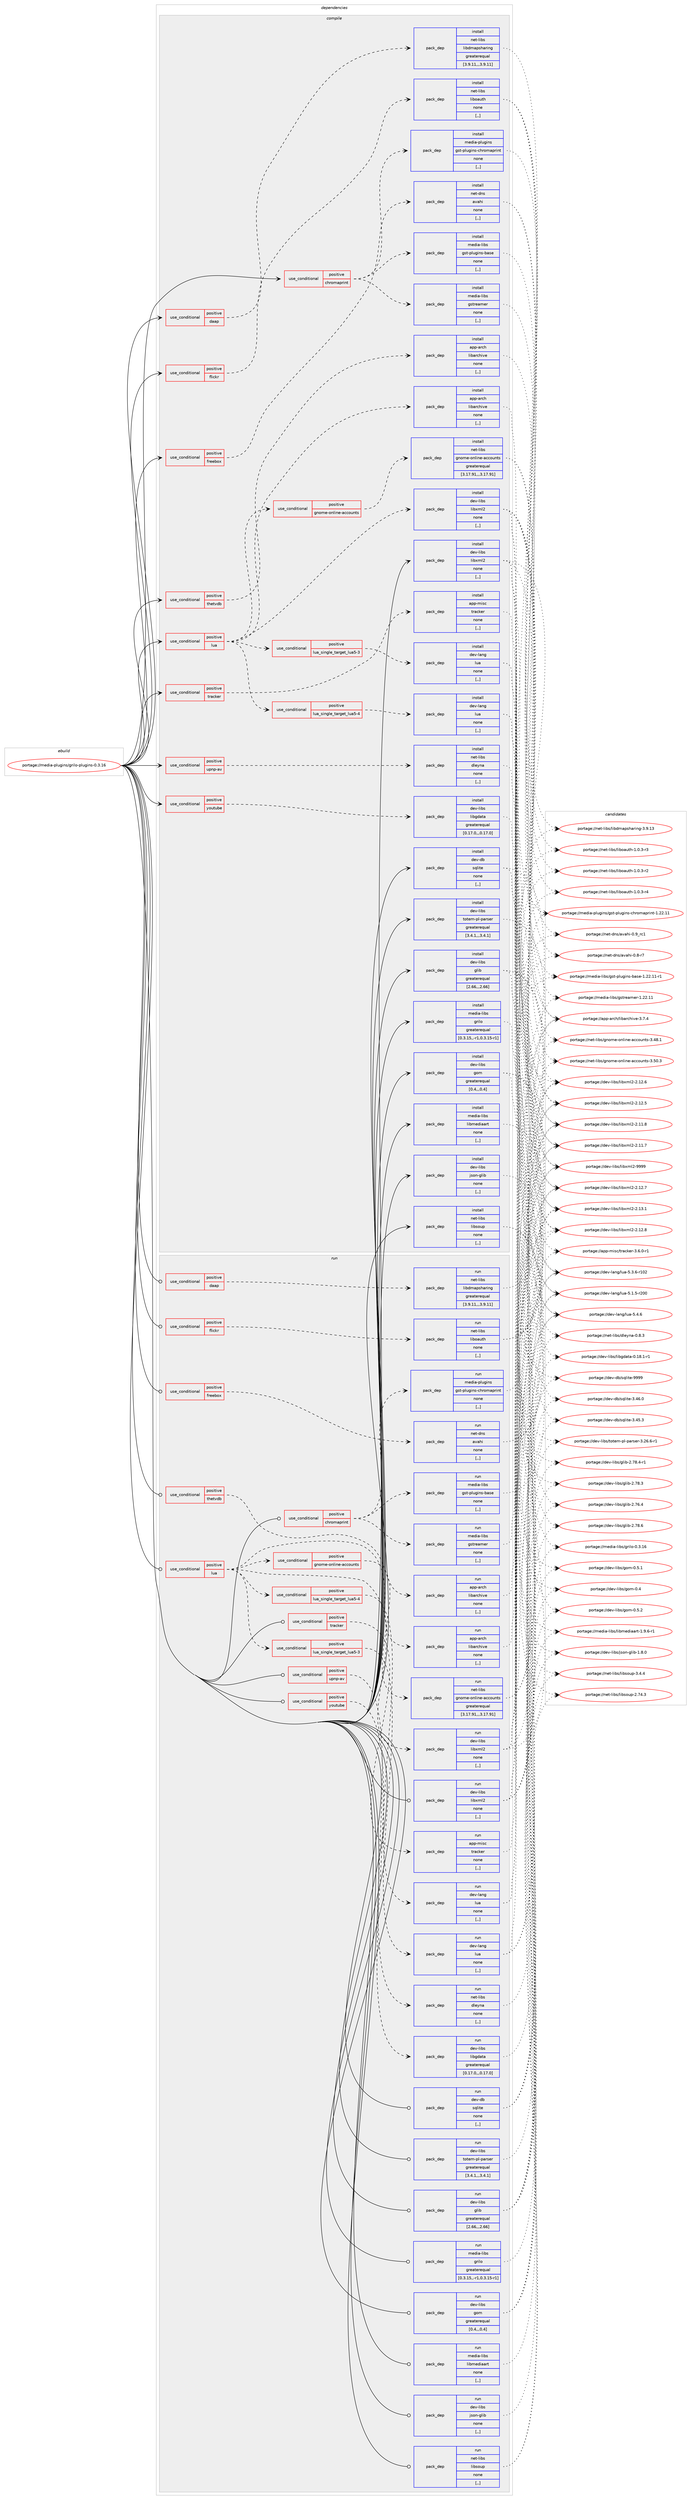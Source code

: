 digraph prolog {

# *************
# Graph options
# *************

newrank=true;
concentrate=true;
compound=true;
graph [rankdir=LR,fontname=Helvetica,fontsize=10,ranksep=1.5];#, ranksep=2.5, nodesep=0.2];
edge  [arrowhead=vee];
node  [fontname=Helvetica,fontsize=10];

# **********
# The ebuild
# **********

subgraph cluster_leftcol {
color=gray;
label=<<i>ebuild</i>>;
id [label="portage://media-plugins/grilo-plugins-0.3.16", color=red, width=4, href="../media-plugins/grilo-plugins-0.3.16.svg"];
}

# ****************
# The dependencies
# ****************

subgraph cluster_midcol {
color=gray;
label=<<i>dependencies</i>>;
subgraph cluster_compile {
fillcolor="#eeeeee";
style=filled;
label=<<i>compile</i>>;
subgraph cond78252 {
dependency307318 [label=<<TABLE BORDER="0" CELLBORDER="1" CELLSPACING="0" CELLPADDING="4"><TR><TD ROWSPAN="3" CELLPADDING="10">use_conditional</TD></TR><TR><TD>positive</TD></TR><TR><TD>chromaprint</TD></TR></TABLE>>, shape=none, color=red];
subgraph pack226683 {
dependency307319 [label=<<TABLE BORDER="0" CELLBORDER="1" CELLSPACING="0" CELLPADDING="4" WIDTH="220"><TR><TD ROWSPAN="6" CELLPADDING="30">pack_dep</TD></TR><TR><TD WIDTH="110">install</TD></TR><TR><TD>media-libs</TD></TR><TR><TD>gstreamer</TD></TR><TR><TD>none</TD></TR><TR><TD>[,,]</TD></TR></TABLE>>, shape=none, color=blue];
}
dependency307318:e -> dependency307319:w [weight=20,style="dashed",arrowhead="vee"];
subgraph pack226684 {
dependency307320 [label=<<TABLE BORDER="0" CELLBORDER="1" CELLSPACING="0" CELLPADDING="4" WIDTH="220"><TR><TD ROWSPAN="6" CELLPADDING="30">pack_dep</TD></TR><TR><TD WIDTH="110">install</TD></TR><TR><TD>media-libs</TD></TR><TR><TD>gst-plugins-base</TD></TR><TR><TD>none</TD></TR><TR><TD>[,,]</TD></TR></TABLE>>, shape=none, color=blue];
}
dependency307318:e -> dependency307320:w [weight=20,style="dashed",arrowhead="vee"];
subgraph pack226685 {
dependency307321 [label=<<TABLE BORDER="0" CELLBORDER="1" CELLSPACING="0" CELLPADDING="4" WIDTH="220"><TR><TD ROWSPAN="6" CELLPADDING="30">pack_dep</TD></TR><TR><TD WIDTH="110">install</TD></TR><TR><TD>media-plugins</TD></TR><TR><TD>gst-plugins-chromaprint</TD></TR><TR><TD>none</TD></TR><TR><TD>[,,]</TD></TR></TABLE>>, shape=none, color=blue];
}
dependency307318:e -> dependency307321:w [weight=20,style="dashed",arrowhead="vee"];
}
id:e -> dependency307318:w [weight=20,style="solid",arrowhead="vee"];
subgraph cond78253 {
dependency307322 [label=<<TABLE BORDER="0" CELLBORDER="1" CELLSPACING="0" CELLPADDING="4"><TR><TD ROWSPAN="3" CELLPADDING="10">use_conditional</TD></TR><TR><TD>positive</TD></TR><TR><TD>daap</TD></TR></TABLE>>, shape=none, color=red];
subgraph pack226686 {
dependency307323 [label=<<TABLE BORDER="0" CELLBORDER="1" CELLSPACING="0" CELLPADDING="4" WIDTH="220"><TR><TD ROWSPAN="6" CELLPADDING="30">pack_dep</TD></TR><TR><TD WIDTH="110">install</TD></TR><TR><TD>net-libs</TD></TR><TR><TD>libdmapsharing</TD></TR><TR><TD>greaterequal</TD></TR><TR><TD>[3.9.11,,,3.9.11]</TD></TR></TABLE>>, shape=none, color=blue];
}
dependency307322:e -> dependency307323:w [weight=20,style="dashed",arrowhead="vee"];
}
id:e -> dependency307322:w [weight=20,style="solid",arrowhead="vee"];
subgraph cond78254 {
dependency307324 [label=<<TABLE BORDER="0" CELLBORDER="1" CELLSPACING="0" CELLPADDING="4"><TR><TD ROWSPAN="3" CELLPADDING="10">use_conditional</TD></TR><TR><TD>positive</TD></TR><TR><TD>flickr</TD></TR></TABLE>>, shape=none, color=red];
subgraph pack226687 {
dependency307325 [label=<<TABLE BORDER="0" CELLBORDER="1" CELLSPACING="0" CELLPADDING="4" WIDTH="220"><TR><TD ROWSPAN="6" CELLPADDING="30">pack_dep</TD></TR><TR><TD WIDTH="110">install</TD></TR><TR><TD>net-libs</TD></TR><TR><TD>liboauth</TD></TR><TR><TD>none</TD></TR><TR><TD>[,,]</TD></TR></TABLE>>, shape=none, color=blue];
}
dependency307324:e -> dependency307325:w [weight=20,style="dashed",arrowhead="vee"];
}
id:e -> dependency307324:w [weight=20,style="solid",arrowhead="vee"];
subgraph cond78255 {
dependency307326 [label=<<TABLE BORDER="0" CELLBORDER="1" CELLSPACING="0" CELLPADDING="4"><TR><TD ROWSPAN="3" CELLPADDING="10">use_conditional</TD></TR><TR><TD>positive</TD></TR><TR><TD>freebox</TD></TR></TABLE>>, shape=none, color=red];
subgraph pack226688 {
dependency307327 [label=<<TABLE BORDER="0" CELLBORDER="1" CELLSPACING="0" CELLPADDING="4" WIDTH="220"><TR><TD ROWSPAN="6" CELLPADDING="30">pack_dep</TD></TR><TR><TD WIDTH="110">install</TD></TR><TR><TD>net-dns</TD></TR><TR><TD>avahi</TD></TR><TR><TD>none</TD></TR><TR><TD>[,,]</TD></TR></TABLE>>, shape=none, color=blue];
}
dependency307326:e -> dependency307327:w [weight=20,style="dashed",arrowhead="vee"];
}
id:e -> dependency307326:w [weight=20,style="solid",arrowhead="vee"];
subgraph cond78256 {
dependency307328 [label=<<TABLE BORDER="0" CELLBORDER="1" CELLSPACING="0" CELLPADDING="4"><TR><TD ROWSPAN="3" CELLPADDING="10">use_conditional</TD></TR><TR><TD>positive</TD></TR><TR><TD>lua</TD></TR></TABLE>>, shape=none, color=red];
subgraph cond78257 {
dependency307329 [label=<<TABLE BORDER="0" CELLBORDER="1" CELLSPACING="0" CELLPADDING="4"><TR><TD ROWSPAN="3" CELLPADDING="10">use_conditional</TD></TR><TR><TD>positive</TD></TR><TR><TD>lua_single_target_lua5-3</TD></TR></TABLE>>, shape=none, color=red];
subgraph pack226689 {
dependency307330 [label=<<TABLE BORDER="0" CELLBORDER="1" CELLSPACING="0" CELLPADDING="4" WIDTH="220"><TR><TD ROWSPAN="6" CELLPADDING="30">pack_dep</TD></TR><TR><TD WIDTH="110">install</TD></TR><TR><TD>dev-lang</TD></TR><TR><TD>lua</TD></TR><TR><TD>none</TD></TR><TR><TD>[,,]</TD></TR></TABLE>>, shape=none, color=blue];
}
dependency307329:e -> dependency307330:w [weight=20,style="dashed",arrowhead="vee"];
}
dependency307328:e -> dependency307329:w [weight=20,style="dashed",arrowhead="vee"];
subgraph cond78258 {
dependency307331 [label=<<TABLE BORDER="0" CELLBORDER="1" CELLSPACING="0" CELLPADDING="4"><TR><TD ROWSPAN="3" CELLPADDING="10">use_conditional</TD></TR><TR><TD>positive</TD></TR><TR><TD>lua_single_target_lua5-4</TD></TR></TABLE>>, shape=none, color=red];
subgraph pack226690 {
dependency307332 [label=<<TABLE BORDER="0" CELLBORDER="1" CELLSPACING="0" CELLPADDING="4" WIDTH="220"><TR><TD ROWSPAN="6" CELLPADDING="30">pack_dep</TD></TR><TR><TD WIDTH="110">install</TD></TR><TR><TD>dev-lang</TD></TR><TR><TD>lua</TD></TR><TR><TD>none</TD></TR><TR><TD>[,,]</TD></TR></TABLE>>, shape=none, color=blue];
}
dependency307331:e -> dependency307332:w [weight=20,style="dashed",arrowhead="vee"];
}
dependency307328:e -> dependency307331:w [weight=20,style="dashed",arrowhead="vee"];
subgraph pack226691 {
dependency307333 [label=<<TABLE BORDER="0" CELLBORDER="1" CELLSPACING="0" CELLPADDING="4" WIDTH="220"><TR><TD ROWSPAN="6" CELLPADDING="30">pack_dep</TD></TR><TR><TD WIDTH="110">install</TD></TR><TR><TD>app-arch</TD></TR><TR><TD>libarchive</TD></TR><TR><TD>none</TD></TR><TR><TD>[,,]</TD></TR></TABLE>>, shape=none, color=blue];
}
dependency307328:e -> dependency307333:w [weight=20,style="dashed",arrowhead="vee"];
subgraph pack226692 {
dependency307334 [label=<<TABLE BORDER="0" CELLBORDER="1" CELLSPACING="0" CELLPADDING="4" WIDTH="220"><TR><TD ROWSPAN="6" CELLPADDING="30">pack_dep</TD></TR><TR><TD WIDTH="110">install</TD></TR><TR><TD>dev-libs</TD></TR><TR><TD>libxml2</TD></TR><TR><TD>none</TD></TR><TR><TD>[,,]</TD></TR></TABLE>>, shape=none, color=blue];
}
dependency307328:e -> dependency307334:w [weight=20,style="dashed",arrowhead="vee"];
subgraph cond78259 {
dependency307335 [label=<<TABLE BORDER="0" CELLBORDER="1" CELLSPACING="0" CELLPADDING="4"><TR><TD ROWSPAN="3" CELLPADDING="10">use_conditional</TD></TR><TR><TD>positive</TD></TR><TR><TD>gnome-online-accounts</TD></TR></TABLE>>, shape=none, color=red];
subgraph pack226693 {
dependency307336 [label=<<TABLE BORDER="0" CELLBORDER="1" CELLSPACING="0" CELLPADDING="4" WIDTH="220"><TR><TD ROWSPAN="6" CELLPADDING="30">pack_dep</TD></TR><TR><TD WIDTH="110">install</TD></TR><TR><TD>net-libs</TD></TR><TR><TD>gnome-online-accounts</TD></TR><TR><TD>greaterequal</TD></TR><TR><TD>[3.17.91,,,3.17.91]</TD></TR></TABLE>>, shape=none, color=blue];
}
dependency307335:e -> dependency307336:w [weight=20,style="dashed",arrowhead="vee"];
}
dependency307328:e -> dependency307335:w [weight=20,style="dashed",arrowhead="vee"];
}
id:e -> dependency307328:w [weight=20,style="solid",arrowhead="vee"];
subgraph cond78260 {
dependency307337 [label=<<TABLE BORDER="0" CELLBORDER="1" CELLSPACING="0" CELLPADDING="4"><TR><TD ROWSPAN="3" CELLPADDING="10">use_conditional</TD></TR><TR><TD>positive</TD></TR><TR><TD>thetvdb</TD></TR></TABLE>>, shape=none, color=red];
subgraph pack226694 {
dependency307338 [label=<<TABLE BORDER="0" CELLBORDER="1" CELLSPACING="0" CELLPADDING="4" WIDTH="220"><TR><TD ROWSPAN="6" CELLPADDING="30">pack_dep</TD></TR><TR><TD WIDTH="110">install</TD></TR><TR><TD>app-arch</TD></TR><TR><TD>libarchive</TD></TR><TR><TD>none</TD></TR><TR><TD>[,,]</TD></TR></TABLE>>, shape=none, color=blue];
}
dependency307337:e -> dependency307338:w [weight=20,style="dashed",arrowhead="vee"];
}
id:e -> dependency307337:w [weight=20,style="solid",arrowhead="vee"];
subgraph cond78261 {
dependency307339 [label=<<TABLE BORDER="0" CELLBORDER="1" CELLSPACING="0" CELLPADDING="4"><TR><TD ROWSPAN="3" CELLPADDING="10">use_conditional</TD></TR><TR><TD>positive</TD></TR><TR><TD>tracker</TD></TR></TABLE>>, shape=none, color=red];
subgraph pack226695 {
dependency307340 [label=<<TABLE BORDER="0" CELLBORDER="1" CELLSPACING="0" CELLPADDING="4" WIDTH="220"><TR><TD ROWSPAN="6" CELLPADDING="30">pack_dep</TD></TR><TR><TD WIDTH="110">install</TD></TR><TR><TD>app-misc</TD></TR><TR><TD>tracker</TD></TR><TR><TD>none</TD></TR><TR><TD>[,,]</TD></TR></TABLE>>, shape=none, color=blue];
}
dependency307339:e -> dependency307340:w [weight=20,style="dashed",arrowhead="vee"];
}
id:e -> dependency307339:w [weight=20,style="solid",arrowhead="vee"];
subgraph cond78262 {
dependency307341 [label=<<TABLE BORDER="0" CELLBORDER="1" CELLSPACING="0" CELLPADDING="4"><TR><TD ROWSPAN="3" CELLPADDING="10">use_conditional</TD></TR><TR><TD>positive</TD></TR><TR><TD>upnp-av</TD></TR></TABLE>>, shape=none, color=red];
subgraph pack226696 {
dependency307342 [label=<<TABLE BORDER="0" CELLBORDER="1" CELLSPACING="0" CELLPADDING="4" WIDTH="220"><TR><TD ROWSPAN="6" CELLPADDING="30">pack_dep</TD></TR><TR><TD WIDTH="110">install</TD></TR><TR><TD>net-libs</TD></TR><TR><TD>dleyna</TD></TR><TR><TD>none</TD></TR><TR><TD>[,,]</TD></TR></TABLE>>, shape=none, color=blue];
}
dependency307341:e -> dependency307342:w [weight=20,style="dashed",arrowhead="vee"];
}
id:e -> dependency307341:w [weight=20,style="solid",arrowhead="vee"];
subgraph cond78263 {
dependency307343 [label=<<TABLE BORDER="0" CELLBORDER="1" CELLSPACING="0" CELLPADDING="4"><TR><TD ROWSPAN="3" CELLPADDING="10">use_conditional</TD></TR><TR><TD>positive</TD></TR><TR><TD>youtube</TD></TR></TABLE>>, shape=none, color=red];
subgraph pack226697 {
dependency307344 [label=<<TABLE BORDER="0" CELLBORDER="1" CELLSPACING="0" CELLPADDING="4" WIDTH="220"><TR><TD ROWSPAN="6" CELLPADDING="30">pack_dep</TD></TR><TR><TD WIDTH="110">install</TD></TR><TR><TD>dev-libs</TD></TR><TR><TD>libgdata</TD></TR><TR><TD>greaterequal</TD></TR><TR><TD>[0.17.0,,,0.17.0]</TD></TR></TABLE>>, shape=none, color=blue];
}
dependency307343:e -> dependency307344:w [weight=20,style="dashed",arrowhead="vee"];
}
id:e -> dependency307343:w [weight=20,style="solid",arrowhead="vee"];
subgraph pack226698 {
dependency307345 [label=<<TABLE BORDER="0" CELLBORDER="1" CELLSPACING="0" CELLPADDING="4" WIDTH="220"><TR><TD ROWSPAN="6" CELLPADDING="30">pack_dep</TD></TR><TR><TD WIDTH="110">install</TD></TR><TR><TD>dev-db</TD></TR><TR><TD>sqlite</TD></TR><TR><TD>none</TD></TR><TR><TD>[,,]</TD></TR></TABLE>>, shape=none, color=blue];
}
id:e -> dependency307345:w [weight=20,style="solid",arrowhead="vee"];
subgraph pack226699 {
dependency307346 [label=<<TABLE BORDER="0" CELLBORDER="1" CELLSPACING="0" CELLPADDING="4" WIDTH="220"><TR><TD ROWSPAN="6" CELLPADDING="30">pack_dep</TD></TR><TR><TD WIDTH="110">install</TD></TR><TR><TD>dev-libs</TD></TR><TR><TD>glib</TD></TR><TR><TD>greaterequal</TD></TR><TR><TD>[2.66,,,2.66]</TD></TR></TABLE>>, shape=none, color=blue];
}
id:e -> dependency307346:w [weight=20,style="solid",arrowhead="vee"];
subgraph pack226700 {
dependency307347 [label=<<TABLE BORDER="0" CELLBORDER="1" CELLSPACING="0" CELLPADDING="4" WIDTH="220"><TR><TD ROWSPAN="6" CELLPADDING="30">pack_dep</TD></TR><TR><TD WIDTH="110">install</TD></TR><TR><TD>dev-libs</TD></TR><TR><TD>gom</TD></TR><TR><TD>greaterequal</TD></TR><TR><TD>[0.4,,,0.4]</TD></TR></TABLE>>, shape=none, color=blue];
}
id:e -> dependency307347:w [weight=20,style="solid",arrowhead="vee"];
subgraph pack226701 {
dependency307348 [label=<<TABLE BORDER="0" CELLBORDER="1" CELLSPACING="0" CELLPADDING="4" WIDTH="220"><TR><TD ROWSPAN="6" CELLPADDING="30">pack_dep</TD></TR><TR><TD WIDTH="110">install</TD></TR><TR><TD>dev-libs</TD></TR><TR><TD>json-glib</TD></TR><TR><TD>none</TD></TR><TR><TD>[,,]</TD></TR></TABLE>>, shape=none, color=blue];
}
id:e -> dependency307348:w [weight=20,style="solid",arrowhead="vee"];
subgraph pack226702 {
dependency307349 [label=<<TABLE BORDER="0" CELLBORDER="1" CELLSPACING="0" CELLPADDING="4" WIDTH="220"><TR><TD ROWSPAN="6" CELLPADDING="30">pack_dep</TD></TR><TR><TD WIDTH="110">install</TD></TR><TR><TD>dev-libs</TD></TR><TR><TD>libxml2</TD></TR><TR><TD>none</TD></TR><TR><TD>[,,]</TD></TR></TABLE>>, shape=none, color=blue];
}
id:e -> dependency307349:w [weight=20,style="solid",arrowhead="vee"];
subgraph pack226703 {
dependency307350 [label=<<TABLE BORDER="0" CELLBORDER="1" CELLSPACING="0" CELLPADDING="4" WIDTH="220"><TR><TD ROWSPAN="6" CELLPADDING="30">pack_dep</TD></TR><TR><TD WIDTH="110">install</TD></TR><TR><TD>dev-libs</TD></TR><TR><TD>totem-pl-parser</TD></TR><TR><TD>greaterequal</TD></TR><TR><TD>[3.4.1,,,3.4.1]</TD></TR></TABLE>>, shape=none, color=blue];
}
id:e -> dependency307350:w [weight=20,style="solid",arrowhead="vee"];
subgraph pack226704 {
dependency307351 [label=<<TABLE BORDER="0" CELLBORDER="1" CELLSPACING="0" CELLPADDING="4" WIDTH="220"><TR><TD ROWSPAN="6" CELLPADDING="30">pack_dep</TD></TR><TR><TD WIDTH="110">install</TD></TR><TR><TD>media-libs</TD></TR><TR><TD>grilo</TD></TR><TR><TD>greaterequal</TD></TR><TR><TD>[0.3.15,,-r1,0.3.15-r1]</TD></TR></TABLE>>, shape=none, color=blue];
}
id:e -> dependency307351:w [weight=20,style="solid",arrowhead="vee"];
subgraph pack226705 {
dependency307352 [label=<<TABLE BORDER="0" CELLBORDER="1" CELLSPACING="0" CELLPADDING="4" WIDTH="220"><TR><TD ROWSPAN="6" CELLPADDING="30">pack_dep</TD></TR><TR><TD WIDTH="110">install</TD></TR><TR><TD>media-libs</TD></TR><TR><TD>libmediaart</TD></TR><TR><TD>none</TD></TR><TR><TD>[,,]</TD></TR></TABLE>>, shape=none, color=blue];
}
id:e -> dependency307352:w [weight=20,style="solid",arrowhead="vee"];
subgraph pack226706 {
dependency307353 [label=<<TABLE BORDER="0" CELLBORDER="1" CELLSPACING="0" CELLPADDING="4" WIDTH="220"><TR><TD ROWSPAN="6" CELLPADDING="30">pack_dep</TD></TR><TR><TD WIDTH="110">install</TD></TR><TR><TD>net-libs</TD></TR><TR><TD>libsoup</TD></TR><TR><TD>none</TD></TR><TR><TD>[,,]</TD></TR></TABLE>>, shape=none, color=blue];
}
id:e -> dependency307353:w [weight=20,style="solid",arrowhead="vee"];
}
subgraph cluster_compileandrun {
fillcolor="#eeeeee";
style=filled;
label=<<i>compile and run</i>>;
}
subgraph cluster_run {
fillcolor="#eeeeee";
style=filled;
label=<<i>run</i>>;
subgraph cond78264 {
dependency307354 [label=<<TABLE BORDER="0" CELLBORDER="1" CELLSPACING="0" CELLPADDING="4"><TR><TD ROWSPAN="3" CELLPADDING="10">use_conditional</TD></TR><TR><TD>positive</TD></TR><TR><TD>chromaprint</TD></TR></TABLE>>, shape=none, color=red];
subgraph pack226707 {
dependency307355 [label=<<TABLE BORDER="0" CELLBORDER="1" CELLSPACING="0" CELLPADDING="4" WIDTH="220"><TR><TD ROWSPAN="6" CELLPADDING="30">pack_dep</TD></TR><TR><TD WIDTH="110">run</TD></TR><TR><TD>media-libs</TD></TR><TR><TD>gstreamer</TD></TR><TR><TD>none</TD></TR><TR><TD>[,,]</TD></TR></TABLE>>, shape=none, color=blue];
}
dependency307354:e -> dependency307355:w [weight=20,style="dashed",arrowhead="vee"];
subgraph pack226708 {
dependency307356 [label=<<TABLE BORDER="0" CELLBORDER="1" CELLSPACING="0" CELLPADDING="4" WIDTH="220"><TR><TD ROWSPAN="6" CELLPADDING="30">pack_dep</TD></TR><TR><TD WIDTH="110">run</TD></TR><TR><TD>media-libs</TD></TR><TR><TD>gst-plugins-base</TD></TR><TR><TD>none</TD></TR><TR><TD>[,,]</TD></TR></TABLE>>, shape=none, color=blue];
}
dependency307354:e -> dependency307356:w [weight=20,style="dashed",arrowhead="vee"];
subgraph pack226709 {
dependency307357 [label=<<TABLE BORDER="0" CELLBORDER="1" CELLSPACING="0" CELLPADDING="4" WIDTH="220"><TR><TD ROWSPAN="6" CELLPADDING="30">pack_dep</TD></TR><TR><TD WIDTH="110">run</TD></TR><TR><TD>media-plugins</TD></TR><TR><TD>gst-plugins-chromaprint</TD></TR><TR><TD>none</TD></TR><TR><TD>[,,]</TD></TR></TABLE>>, shape=none, color=blue];
}
dependency307354:e -> dependency307357:w [weight=20,style="dashed",arrowhead="vee"];
}
id:e -> dependency307354:w [weight=20,style="solid",arrowhead="odot"];
subgraph cond78265 {
dependency307358 [label=<<TABLE BORDER="0" CELLBORDER="1" CELLSPACING="0" CELLPADDING="4"><TR><TD ROWSPAN="3" CELLPADDING="10">use_conditional</TD></TR><TR><TD>positive</TD></TR><TR><TD>daap</TD></TR></TABLE>>, shape=none, color=red];
subgraph pack226710 {
dependency307359 [label=<<TABLE BORDER="0" CELLBORDER="1" CELLSPACING="0" CELLPADDING="4" WIDTH="220"><TR><TD ROWSPAN="6" CELLPADDING="30">pack_dep</TD></TR><TR><TD WIDTH="110">run</TD></TR><TR><TD>net-libs</TD></TR><TR><TD>libdmapsharing</TD></TR><TR><TD>greaterequal</TD></TR><TR><TD>[3.9.11,,,3.9.11]</TD></TR></TABLE>>, shape=none, color=blue];
}
dependency307358:e -> dependency307359:w [weight=20,style="dashed",arrowhead="vee"];
}
id:e -> dependency307358:w [weight=20,style="solid",arrowhead="odot"];
subgraph cond78266 {
dependency307360 [label=<<TABLE BORDER="0" CELLBORDER="1" CELLSPACING="0" CELLPADDING="4"><TR><TD ROWSPAN="3" CELLPADDING="10">use_conditional</TD></TR><TR><TD>positive</TD></TR><TR><TD>flickr</TD></TR></TABLE>>, shape=none, color=red];
subgraph pack226711 {
dependency307361 [label=<<TABLE BORDER="0" CELLBORDER="1" CELLSPACING="0" CELLPADDING="4" WIDTH="220"><TR><TD ROWSPAN="6" CELLPADDING="30">pack_dep</TD></TR><TR><TD WIDTH="110">run</TD></TR><TR><TD>net-libs</TD></TR><TR><TD>liboauth</TD></TR><TR><TD>none</TD></TR><TR><TD>[,,]</TD></TR></TABLE>>, shape=none, color=blue];
}
dependency307360:e -> dependency307361:w [weight=20,style="dashed",arrowhead="vee"];
}
id:e -> dependency307360:w [weight=20,style="solid",arrowhead="odot"];
subgraph cond78267 {
dependency307362 [label=<<TABLE BORDER="0" CELLBORDER="1" CELLSPACING="0" CELLPADDING="4"><TR><TD ROWSPAN="3" CELLPADDING="10">use_conditional</TD></TR><TR><TD>positive</TD></TR><TR><TD>freebox</TD></TR></TABLE>>, shape=none, color=red];
subgraph pack226712 {
dependency307363 [label=<<TABLE BORDER="0" CELLBORDER="1" CELLSPACING="0" CELLPADDING="4" WIDTH="220"><TR><TD ROWSPAN="6" CELLPADDING="30">pack_dep</TD></TR><TR><TD WIDTH="110">run</TD></TR><TR><TD>net-dns</TD></TR><TR><TD>avahi</TD></TR><TR><TD>none</TD></TR><TR><TD>[,,]</TD></TR></TABLE>>, shape=none, color=blue];
}
dependency307362:e -> dependency307363:w [weight=20,style="dashed",arrowhead="vee"];
}
id:e -> dependency307362:w [weight=20,style="solid",arrowhead="odot"];
subgraph cond78268 {
dependency307364 [label=<<TABLE BORDER="0" CELLBORDER="1" CELLSPACING="0" CELLPADDING="4"><TR><TD ROWSPAN="3" CELLPADDING="10">use_conditional</TD></TR><TR><TD>positive</TD></TR><TR><TD>lua</TD></TR></TABLE>>, shape=none, color=red];
subgraph cond78269 {
dependency307365 [label=<<TABLE BORDER="0" CELLBORDER="1" CELLSPACING="0" CELLPADDING="4"><TR><TD ROWSPAN="3" CELLPADDING="10">use_conditional</TD></TR><TR><TD>positive</TD></TR><TR><TD>lua_single_target_lua5-3</TD></TR></TABLE>>, shape=none, color=red];
subgraph pack226713 {
dependency307366 [label=<<TABLE BORDER="0" CELLBORDER="1" CELLSPACING="0" CELLPADDING="4" WIDTH="220"><TR><TD ROWSPAN="6" CELLPADDING="30">pack_dep</TD></TR><TR><TD WIDTH="110">run</TD></TR><TR><TD>dev-lang</TD></TR><TR><TD>lua</TD></TR><TR><TD>none</TD></TR><TR><TD>[,,]</TD></TR></TABLE>>, shape=none, color=blue];
}
dependency307365:e -> dependency307366:w [weight=20,style="dashed",arrowhead="vee"];
}
dependency307364:e -> dependency307365:w [weight=20,style="dashed",arrowhead="vee"];
subgraph cond78270 {
dependency307367 [label=<<TABLE BORDER="0" CELLBORDER="1" CELLSPACING="0" CELLPADDING="4"><TR><TD ROWSPAN="3" CELLPADDING="10">use_conditional</TD></TR><TR><TD>positive</TD></TR><TR><TD>lua_single_target_lua5-4</TD></TR></TABLE>>, shape=none, color=red];
subgraph pack226714 {
dependency307368 [label=<<TABLE BORDER="0" CELLBORDER="1" CELLSPACING="0" CELLPADDING="4" WIDTH="220"><TR><TD ROWSPAN="6" CELLPADDING="30">pack_dep</TD></TR><TR><TD WIDTH="110">run</TD></TR><TR><TD>dev-lang</TD></TR><TR><TD>lua</TD></TR><TR><TD>none</TD></TR><TR><TD>[,,]</TD></TR></TABLE>>, shape=none, color=blue];
}
dependency307367:e -> dependency307368:w [weight=20,style="dashed",arrowhead="vee"];
}
dependency307364:e -> dependency307367:w [weight=20,style="dashed",arrowhead="vee"];
subgraph pack226715 {
dependency307369 [label=<<TABLE BORDER="0" CELLBORDER="1" CELLSPACING="0" CELLPADDING="4" WIDTH="220"><TR><TD ROWSPAN="6" CELLPADDING="30">pack_dep</TD></TR><TR><TD WIDTH="110">run</TD></TR><TR><TD>app-arch</TD></TR><TR><TD>libarchive</TD></TR><TR><TD>none</TD></TR><TR><TD>[,,]</TD></TR></TABLE>>, shape=none, color=blue];
}
dependency307364:e -> dependency307369:w [weight=20,style="dashed",arrowhead="vee"];
subgraph pack226716 {
dependency307370 [label=<<TABLE BORDER="0" CELLBORDER="1" CELLSPACING="0" CELLPADDING="4" WIDTH="220"><TR><TD ROWSPAN="6" CELLPADDING="30">pack_dep</TD></TR><TR><TD WIDTH="110">run</TD></TR><TR><TD>dev-libs</TD></TR><TR><TD>libxml2</TD></TR><TR><TD>none</TD></TR><TR><TD>[,,]</TD></TR></TABLE>>, shape=none, color=blue];
}
dependency307364:e -> dependency307370:w [weight=20,style="dashed",arrowhead="vee"];
subgraph cond78271 {
dependency307371 [label=<<TABLE BORDER="0" CELLBORDER="1" CELLSPACING="0" CELLPADDING="4"><TR><TD ROWSPAN="3" CELLPADDING="10">use_conditional</TD></TR><TR><TD>positive</TD></TR><TR><TD>gnome-online-accounts</TD></TR></TABLE>>, shape=none, color=red];
subgraph pack226717 {
dependency307372 [label=<<TABLE BORDER="0" CELLBORDER="1" CELLSPACING="0" CELLPADDING="4" WIDTH="220"><TR><TD ROWSPAN="6" CELLPADDING="30">pack_dep</TD></TR><TR><TD WIDTH="110">run</TD></TR><TR><TD>net-libs</TD></TR><TR><TD>gnome-online-accounts</TD></TR><TR><TD>greaterequal</TD></TR><TR><TD>[3.17.91,,,3.17.91]</TD></TR></TABLE>>, shape=none, color=blue];
}
dependency307371:e -> dependency307372:w [weight=20,style="dashed",arrowhead="vee"];
}
dependency307364:e -> dependency307371:w [weight=20,style="dashed",arrowhead="vee"];
}
id:e -> dependency307364:w [weight=20,style="solid",arrowhead="odot"];
subgraph cond78272 {
dependency307373 [label=<<TABLE BORDER="0" CELLBORDER="1" CELLSPACING="0" CELLPADDING="4"><TR><TD ROWSPAN="3" CELLPADDING="10">use_conditional</TD></TR><TR><TD>positive</TD></TR><TR><TD>thetvdb</TD></TR></TABLE>>, shape=none, color=red];
subgraph pack226718 {
dependency307374 [label=<<TABLE BORDER="0" CELLBORDER="1" CELLSPACING="0" CELLPADDING="4" WIDTH="220"><TR><TD ROWSPAN="6" CELLPADDING="30">pack_dep</TD></TR><TR><TD WIDTH="110">run</TD></TR><TR><TD>app-arch</TD></TR><TR><TD>libarchive</TD></TR><TR><TD>none</TD></TR><TR><TD>[,,]</TD></TR></TABLE>>, shape=none, color=blue];
}
dependency307373:e -> dependency307374:w [weight=20,style="dashed",arrowhead="vee"];
}
id:e -> dependency307373:w [weight=20,style="solid",arrowhead="odot"];
subgraph cond78273 {
dependency307375 [label=<<TABLE BORDER="0" CELLBORDER="1" CELLSPACING="0" CELLPADDING="4"><TR><TD ROWSPAN="3" CELLPADDING="10">use_conditional</TD></TR><TR><TD>positive</TD></TR><TR><TD>tracker</TD></TR></TABLE>>, shape=none, color=red];
subgraph pack226719 {
dependency307376 [label=<<TABLE BORDER="0" CELLBORDER="1" CELLSPACING="0" CELLPADDING="4" WIDTH="220"><TR><TD ROWSPAN="6" CELLPADDING="30">pack_dep</TD></TR><TR><TD WIDTH="110">run</TD></TR><TR><TD>app-misc</TD></TR><TR><TD>tracker</TD></TR><TR><TD>none</TD></TR><TR><TD>[,,]</TD></TR></TABLE>>, shape=none, color=blue];
}
dependency307375:e -> dependency307376:w [weight=20,style="dashed",arrowhead="vee"];
}
id:e -> dependency307375:w [weight=20,style="solid",arrowhead="odot"];
subgraph cond78274 {
dependency307377 [label=<<TABLE BORDER="0" CELLBORDER="1" CELLSPACING="0" CELLPADDING="4"><TR><TD ROWSPAN="3" CELLPADDING="10">use_conditional</TD></TR><TR><TD>positive</TD></TR><TR><TD>upnp-av</TD></TR></TABLE>>, shape=none, color=red];
subgraph pack226720 {
dependency307378 [label=<<TABLE BORDER="0" CELLBORDER="1" CELLSPACING="0" CELLPADDING="4" WIDTH="220"><TR><TD ROWSPAN="6" CELLPADDING="30">pack_dep</TD></TR><TR><TD WIDTH="110">run</TD></TR><TR><TD>net-libs</TD></TR><TR><TD>dleyna</TD></TR><TR><TD>none</TD></TR><TR><TD>[,,]</TD></TR></TABLE>>, shape=none, color=blue];
}
dependency307377:e -> dependency307378:w [weight=20,style="dashed",arrowhead="vee"];
}
id:e -> dependency307377:w [weight=20,style="solid",arrowhead="odot"];
subgraph cond78275 {
dependency307379 [label=<<TABLE BORDER="0" CELLBORDER="1" CELLSPACING="0" CELLPADDING="4"><TR><TD ROWSPAN="3" CELLPADDING="10">use_conditional</TD></TR><TR><TD>positive</TD></TR><TR><TD>youtube</TD></TR></TABLE>>, shape=none, color=red];
subgraph pack226721 {
dependency307380 [label=<<TABLE BORDER="0" CELLBORDER="1" CELLSPACING="0" CELLPADDING="4" WIDTH="220"><TR><TD ROWSPAN="6" CELLPADDING="30">pack_dep</TD></TR><TR><TD WIDTH="110">run</TD></TR><TR><TD>dev-libs</TD></TR><TR><TD>libgdata</TD></TR><TR><TD>greaterequal</TD></TR><TR><TD>[0.17.0,,,0.17.0]</TD></TR></TABLE>>, shape=none, color=blue];
}
dependency307379:e -> dependency307380:w [weight=20,style="dashed",arrowhead="vee"];
}
id:e -> dependency307379:w [weight=20,style="solid",arrowhead="odot"];
subgraph pack226722 {
dependency307381 [label=<<TABLE BORDER="0" CELLBORDER="1" CELLSPACING="0" CELLPADDING="4" WIDTH="220"><TR><TD ROWSPAN="6" CELLPADDING="30">pack_dep</TD></TR><TR><TD WIDTH="110">run</TD></TR><TR><TD>dev-db</TD></TR><TR><TD>sqlite</TD></TR><TR><TD>none</TD></TR><TR><TD>[,,]</TD></TR></TABLE>>, shape=none, color=blue];
}
id:e -> dependency307381:w [weight=20,style="solid",arrowhead="odot"];
subgraph pack226723 {
dependency307382 [label=<<TABLE BORDER="0" CELLBORDER="1" CELLSPACING="0" CELLPADDING="4" WIDTH="220"><TR><TD ROWSPAN="6" CELLPADDING="30">pack_dep</TD></TR><TR><TD WIDTH="110">run</TD></TR><TR><TD>dev-libs</TD></TR><TR><TD>glib</TD></TR><TR><TD>greaterequal</TD></TR><TR><TD>[2.66,,,2.66]</TD></TR></TABLE>>, shape=none, color=blue];
}
id:e -> dependency307382:w [weight=20,style="solid",arrowhead="odot"];
subgraph pack226724 {
dependency307383 [label=<<TABLE BORDER="0" CELLBORDER="1" CELLSPACING="0" CELLPADDING="4" WIDTH="220"><TR><TD ROWSPAN="6" CELLPADDING="30">pack_dep</TD></TR><TR><TD WIDTH="110">run</TD></TR><TR><TD>dev-libs</TD></TR><TR><TD>gom</TD></TR><TR><TD>greaterequal</TD></TR><TR><TD>[0.4,,,0.4]</TD></TR></TABLE>>, shape=none, color=blue];
}
id:e -> dependency307383:w [weight=20,style="solid",arrowhead="odot"];
subgraph pack226725 {
dependency307384 [label=<<TABLE BORDER="0" CELLBORDER="1" CELLSPACING="0" CELLPADDING="4" WIDTH="220"><TR><TD ROWSPAN="6" CELLPADDING="30">pack_dep</TD></TR><TR><TD WIDTH="110">run</TD></TR><TR><TD>dev-libs</TD></TR><TR><TD>json-glib</TD></TR><TR><TD>none</TD></TR><TR><TD>[,,]</TD></TR></TABLE>>, shape=none, color=blue];
}
id:e -> dependency307384:w [weight=20,style="solid",arrowhead="odot"];
subgraph pack226726 {
dependency307385 [label=<<TABLE BORDER="0" CELLBORDER="1" CELLSPACING="0" CELLPADDING="4" WIDTH="220"><TR><TD ROWSPAN="6" CELLPADDING="30">pack_dep</TD></TR><TR><TD WIDTH="110">run</TD></TR><TR><TD>dev-libs</TD></TR><TR><TD>libxml2</TD></TR><TR><TD>none</TD></TR><TR><TD>[,,]</TD></TR></TABLE>>, shape=none, color=blue];
}
id:e -> dependency307385:w [weight=20,style="solid",arrowhead="odot"];
subgraph pack226727 {
dependency307386 [label=<<TABLE BORDER="0" CELLBORDER="1" CELLSPACING="0" CELLPADDING="4" WIDTH="220"><TR><TD ROWSPAN="6" CELLPADDING="30">pack_dep</TD></TR><TR><TD WIDTH="110">run</TD></TR><TR><TD>dev-libs</TD></TR><TR><TD>totem-pl-parser</TD></TR><TR><TD>greaterequal</TD></TR><TR><TD>[3.4.1,,,3.4.1]</TD></TR></TABLE>>, shape=none, color=blue];
}
id:e -> dependency307386:w [weight=20,style="solid",arrowhead="odot"];
subgraph pack226728 {
dependency307387 [label=<<TABLE BORDER="0" CELLBORDER="1" CELLSPACING="0" CELLPADDING="4" WIDTH="220"><TR><TD ROWSPAN="6" CELLPADDING="30">pack_dep</TD></TR><TR><TD WIDTH="110">run</TD></TR><TR><TD>media-libs</TD></TR><TR><TD>grilo</TD></TR><TR><TD>greaterequal</TD></TR><TR><TD>[0.3.15,,-r1,0.3.15-r1]</TD></TR></TABLE>>, shape=none, color=blue];
}
id:e -> dependency307387:w [weight=20,style="solid",arrowhead="odot"];
subgraph pack226729 {
dependency307388 [label=<<TABLE BORDER="0" CELLBORDER="1" CELLSPACING="0" CELLPADDING="4" WIDTH="220"><TR><TD ROWSPAN="6" CELLPADDING="30">pack_dep</TD></TR><TR><TD WIDTH="110">run</TD></TR><TR><TD>media-libs</TD></TR><TR><TD>libmediaart</TD></TR><TR><TD>none</TD></TR><TR><TD>[,,]</TD></TR></TABLE>>, shape=none, color=blue];
}
id:e -> dependency307388:w [weight=20,style="solid",arrowhead="odot"];
subgraph pack226730 {
dependency307389 [label=<<TABLE BORDER="0" CELLBORDER="1" CELLSPACING="0" CELLPADDING="4" WIDTH="220"><TR><TD ROWSPAN="6" CELLPADDING="30">pack_dep</TD></TR><TR><TD WIDTH="110">run</TD></TR><TR><TD>net-libs</TD></TR><TR><TD>libsoup</TD></TR><TR><TD>none</TD></TR><TR><TD>[,,]</TD></TR></TABLE>>, shape=none, color=blue];
}
id:e -> dependency307389:w [weight=20,style="solid",arrowhead="odot"];
}
}

# **************
# The candidates
# **************

subgraph cluster_choices {
rank=same;
color=gray;
label=<<i>candidates</i>>;

subgraph choice226683 {
color=black;
nodesep=1;
choice10910110010597451081059811547103115116114101971091011144549465050464949 [label="portage://media-libs/gstreamer-1.22.11", color=red, width=4,href="../media-libs/gstreamer-1.22.11.svg"];
dependency307319:e -> choice10910110010597451081059811547103115116114101971091011144549465050464949:w [style=dotted,weight="100"];
}
subgraph choice226684 {
color=black;
nodesep=1;
choice109101100105974510810598115471031151164511210811710310511011545989711510145494650504649494511449 [label="portage://media-libs/gst-plugins-base-1.22.11-r1", color=red, width=4,href="../media-libs/gst-plugins-base-1.22.11-r1.svg"];
dependency307320:e -> choice109101100105974510810598115471031151164511210811710310511011545989711510145494650504649494511449:w [style=dotted,weight="100"];
}
subgraph choice226685 {
color=black;
nodesep=1;
choice109101100105974511210811710310511011547103115116451121081171031051101154599104114111109971121141051101164549465050464949 [label="portage://media-plugins/gst-plugins-chromaprint-1.22.11", color=red, width=4,href="../media-plugins/gst-plugins-chromaprint-1.22.11.svg"];
dependency307321:e -> choice109101100105974511210811710310511011547103115116451121081171031051101154599104114111109971121141051101164549465050464949:w [style=dotted,weight="100"];
}
subgraph choice226686 {
color=black;
nodesep=1;
choice11010111645108105981154710810598100109971121151049711410511010345514657464951 [label="portage://net-libs/libdmapsharing-3.9.13", color=red, width=4,href="../net-libs/libdmapsharing-3.9.13.svg"];
dependency307323:e -> choice11010111645108105981154710810598100109971121151049711410511010345514657464951:w [style=dotted,weight="100"];
}
subgraph choice226687 {
color=black;
nodesep=1;
choice11010111645108105981154710810598111971171161044549464846514511452 [label="portage://net-libs/liboauth-1.0.3-r4", color=red, width=4,href="../net-libs/liboauth-1.0.3-r4.svg"];
choice11010111645108105981154710810598111971171161044549464846514511451 [label="portage://net-libs/liboauth-1.0.3-r3", color=red, width=4,href="../net-libs/liboauth-1.0.3-r3.svg"];
choice11010111645108105981154710810598111971171161044549464846514511450 [label="portage://net-libs/liboauth-1.0.3-r2", color=red, width=4,href="../net-libs/liboauth-1.0.3-r2.svg"];
dependency307325:e -> choice11010111645108105981154710810598111971171161044549464846514511452:w [style=dotted,weight="100"];
dependency307325:e -> choice11010111645108105981154710810598111971171161044549464846514511451:w [style=dotted,weight="100"];
dependency307325:e -> choice11010111645108105981154710810598111971171161044549464846514511450:w [style=dotted,weight="100"];
}
subgraph choice226688 {
color=black;
nodesep=1;
choice1101011164510011011547971189710410545484657951149949 [label="portage://net-dns/avahi-0.9_rc1", color=red, width=4,href="../net-dns/avahi-0.9_rc1.svg"];
choice11010111645100110115479711897104105454846564511455 [label="portage://net-dns/avahi-0.8-r7", color=red, width=4,href="../net-dns/avahi-0.8-r7.svg"];
dependency307327:e -> choice1101011164510011011547971189710410545484657951149949:w [style=dotted,weight="100"];
dependency307327:e -> choice11010111645100110115479711897104105454846564511455:w [style=dotted,weight="100"];
}
subgraph choice226689 {
color=black;
nodesep=1;
choice10010111845108971101034710811797455346524654 [label="portage://dev-lang/lua-5.4.6", color=red, width=4,href="../dev-lang/lua-5.4.6.svg"];
choice1001011184510897110103471081179745534651465445114494850 [label="portage://dev-lang/lua-5.3.6-r102", color=red, width=4,href="../dev-lang/lua-5.3.6-r102.svg"];
choice1001011184510897110103471081179745534649465345114504848 [label="portage://dev-lang/lua-5.1.5-r200", color=red, width=4,href="../dev-lang/lua-5.1.5-r200.svg"];
dependency307330:e -> choice10010111845108971101034710811797455346524654:w [style=dotted,weight="100"];
dependency307330:e -> choice1001011184510897110103471081179745534651465445114494850:w [style=dotted,weight="100"];
dependency307330:e -> choice1001011184510897110103471081179745534649465345114504848:w [style=dotted,weight="100"];
}
subgraph choice226690 {
color=black;
nodesep=1;
choice10010111845108971101034710811797455346524654 [label="portage://dev-lang/lua-5.4.6", color=red, width=4,href="../dev-lang/lua-5.4.6.svg"];
choice1001011184510897110103471081179745534651465445114494850 [label="portage://dev-lang/lua-5.3.6-r102", color=red, width=4,href="../dev-lang/lua-5.3.6-r102.svg"];
choice1001011184510897110103471081179745534649465345114504848 [label="portage://dev-lang/lua-5.1.5-r200", color=red, width=4,href="../dev-lang/lua-5.1.5-r200.svg"];
dependency307332:e -> choice10010111845108971101034710811797455346524654:w [style=dotted,weight="100"];
dependency307332:e -> choice1001011184510897110103471081179745534651465445114494850:w [style=dotted,weight="100"];
dependency307332:e -> choice1001011184510897110103471081179745534649465345114504848:w [style=dotted,weight="100"];
}
subgraph choice226691 {
color=black;
nodesep=1;
choice9711211245971149910447108105989711499104105118101455146554652 [label="portage://app-arch/libarchive-3.7.4", color=red, width=4,href="../app-arch/libarchive-3.7.4.svg"];
dependency307333:e -> choice9711211245971149910447108105989711499104105118101455146554652:w [style=dotted,weight="100"];
}
subgraph choice226692 {
color=black;
nodesep=1;
choice10010111845108105981154710810598120109108504557575757 [label="portage://dev-libs/libxml2-9999", color=red, width=4,href="../dev-libs/libxml2-9999.svg"];
choice100101118451081059811547108105981201091085045504649514649 [label="portage://dev-libs/libxml2-2.13.1", color=red, width=4,href="../dev-libs/libxml2-2.13.1.svg"];
choice100101118451081059811547108105981201091085045504649504656 [label="portage://dev-libs/libxml2-2.12.8", color=red, width=4,href="../dev-libs/libxml2-2.12.8.svg"];
choice100101118451081059811547108105981201091085045504649504655 [label="portage://dev-libs/libxml2-2.12.7", color=red, width=4,href="../dev-libs/libxml2-2.12.7.svg"];
choice100101118451081059811547108105981201091085045504649504654 [label="portage://dev-libs/libxml2-2.12.6", color=red, width=4,href="../dev-libs/libxml2-2.12.6.svg"];
choice100101118451081059811547108105981201091085045504649504653 [label="portage://dev-libs/libxml2-2.12.5", color=red, width=4,href="../dev-libs/libxml2-2.12.5.svg"];
choice100101118451081059811547108105981201091085045504649494656 [label="portage://dev-libs/libxml2-2.11.8", color=red, width=4,href="../dev-libs/libxml2-2.11.8.svg"];
choice100101118451081059811547108105981201091085045504649494655 [label="portage://dev-libs/libxml2-2.11.7", color=red, width=4,href="../dev-libs/libxml2-2.11.7.svg"];
dependency307334:e -> choice10010111845108105981154710810598120109108504557575757:w [style=dotted,weight="100"];
dependency307334:e -> choice100101118451081059811547108105981201091085045504649514649:w [style=dotted,weight="100"];
dependency307334:e -> choice100101118451081059811547108105981201091085045504649504656:w [style=dotted,weight="100"];
dependency307334:e -> choice100101118451081059811547108105981201091085045504649504655:w [style=dotted,weight="100"];
dependency307334:e -> choice100101118451081059811547108105981201091085045504649504654:w [style=dotted,weight="100"];
dependency307334:e -> choice100101118451081059811547108105981201091085045504649504653:w [style=dotted,weight="100"];
dependency307334:e -> choice100101118451081059811547108105981201091085045504649494656:w [style=dotted,weight="100"];
dependency307334:e -> choice100101118451081059811547108105981201091085045504649494655:w [style=dotted,weight="100"];
}
subgraph choice226693 {
color=black;
nodesep=1;
choice110101116451081059811547103110111109101451111101081051101014597999911111711011611545514653484651 [label="portage://net-libs/gnome-online-accounts-3.50.3", color=red, width=4,href="../net-libs/gnome-online-accounts-3.50.3.svg"];
choice110101116451081059811547103110111109101451111101081051101014597999911111711011611545514652564649 [label="portage://net-libs/gnome-online-accounts-3.48.1", color=red, width=4,href="../net-libs/gnome-online-accounts-3.48.1.svg"];
dependency307336:e -> choice110101116451081059811547103110111109101451111101081051101014597999911111711011611545514653484651:w [style=dotted,weight="100"];
dependency307336:e -> choice110101116451081059811547103110111109101451111101081051101014597999911111711011611545514652564649:w [style=dotted,weight="100"];
}
subgraph choice226694 {
color=black;
nodesep=1;
choice9711211245971149910447108105989711499104105118101455146554652 [label="portage://app-arch/libarchive-3.7.4", color=red, width=4,href="../app-arch/libarchive-3.7.4.svg"];
dependency307338:e -> choice9711211245971149910447108105989711499104105118101455146554652:w [style=dotted,weight="100"];
}
subgraph choice226695 {
color=black;
nodesep=1;
choice9711211245109105115994711611497991071011144551465446484511449 [label="portage://app-misc/tracker-3.6.0-r1", color=red, width=4,href="../app-misc/tracker-3.6.0-r1.svg"];
dependency307340:e -> choice9711211245109105115994711611497991071011144551465446484511449:w [style=dotted,weight="100"];
}
subgraph choice226696 {
color=black;
nodesep=1;
choice11010111645108105981154710010810112111097454846564651 [label="portage://net-libs/dleyna-0.8.3", color=red, width=4,href="../net-libs/dleyna-0.8.3.svg"];
dependency307342:e -> choice11010111645108105981154710010810112111097454846564651:w [style=dotted,weight="100"];
}
subgraph choice226697 {
color=black;
nodesep=1;
choice100101118451081059811547108105981031009711697454846495646494511449 [label="portage://dev-libs/libgdata-0.18.1-r1", color=red, width=4,href="../dev-libs/libgdata-0.18.1-r1.svg"];
dependency307344:e -> choice100101118451081059811547108105981031009711697454846495646494511449:w [style=dotted,weight="100"];
}
subgraph choice226698 {
color=black;
nodesep=1;
choice1001011184510098471151131081051161014557575757 [label="portage://dev-db/sqlite-9999", color=red, width=4,href="../dev-db/sqlite-9999.svg"];
choice10010111845100984711511310810511610145514652544648 [label="portage://dev-db/sqlite-3.46.0", color=red, width=4,href="../dev-db/sqlite-3.46.0.svg"];
choice10010111845100984711511310810511610145514652534651 [label="portage://dev-db/sqlite-3.45.3", color=red, width=4,href="../dev-db/sqlite-3.45.3.svg"];
dependency307345:e -> choice1001011184510098471151131081051161014557575757:w [style=dotted,weight="100"];
dependency307345:e -> choice10010111845100984711511310810511610145514652544648:w [style=dotted,weight="100"];
dependency307345:e -> choice10010111845100984711511310810511610145514652534651:w [style=dotted,weight="100"];
}
subgraph choice226699 {
color=black;
nodesep=1;
choice1001011184510810598115471031081059845504655564654 [label="portage://dev-libs/glib-2.78.6", color=red, width=4,href="../dev-libs/glib-2.78.6.svg"];
choice10010111845108105981154710310810598455046555646524511449 [label="portage://dev-libs/glib-2.78.4-r1", color=red, width=4,href="../dev-libs/glib-2.78.4-r1.svg"];
choice1001011184510810598115471031081059845504655564651 [label="portage://dev-libs/glib-2.78.3", color=red, width=4,href="../dev-libs/glib-2.78.3.svg"];
choice1001011184510810598115471031081059845504655544652 [label="portage://dev-libs/glib-2.76.4", color=red, width=4,href="../dev-libs/glib-2.76.4.svg"];
dependency307346:e -> choice1001011184510810598115471031081059845504655564654:w [style=dotted,weight="100"];
dependency307346:e -> choice10010111845108105981154710310810598455046555646524511449:w [style=dotted,weight="100"];
dependency307346:e -> choice1001011184510810598115471031081059845504655564651:w [style=dotted,weight="100"];
dependency307346:e -> choice1001011184510810598115471031081059845504655544652:w [style=dotted,weight="100"];
}
subgraph choice226700 {
color=black;
nodesep=1;
choice100101118451081059811547103111109454846534650 [label="portage://dev-libs/gom-0.5.2", color=red, width=4,href="../dev-libs/gom-0.5.2.svg"];
choice100101118451081059811547103111109454846534649 [label="portage://dev-libs/gom-0.5.1", color=red, width=4,href="../dev-libs/gom-0.5.1.svg"];
choice10010111845108105981154710311110945484652 [label="portage://dev-libs/gom-0.4", color=red, width=4,href="../dev-libs/gom-0.4.svg"];
dependency307347:e -> choice100101118451081059811547103111109454846534650:w [style=dotted,weight="100"];
dependency307347:e -> choice100101118451081059811547103111109454846534649:w [style=dotted,weight="100"];
dependency307347:e -> choice10010111845108105981154710311110945484652:w [style=dotted,weight="100"];
}
subgraph choice226701 {
color=black;
nodesep=1;
choice1001011184510810598115471061151111104510310810598454946564648 [label="portage://dev-libs/json-glib-1.8.0", color=red, width=4,href="../dev-libs/json-glib-1.8.0.svg"];
dependency307348:e -> choice1001011184510810598115471061151111104510310810598454946564648:w [style=dotted,weight="100"];
}
subgraph choice226702 {
color=black;
nodesep=1;
choice10010111845108105981154710810598120109108504557575757 [label="portage://dev-libs/libxml2-9999", color=red, width=4,href="../dev-libs/libxml2-9999.svg"];
choice100101118451081059811547108105981201091085045504649514649 [label="portage://dev-libs/libxml2-2.13.1", color=red, width=4,href="../dev-libs/libxml2-2.13.1.svg"];
choice100101118451081059811547108105981201091085045504649504656 [label="portage://dev-libs/libxml2-2.12.8", color=red, width=4,href="../dev-libs/libxml2-2.12.8.svg"];
choice100101118451081059811547108105981201091085045504649504655 [label="portage://dev-libs/libxml2-2.12.7", color=red, width=4,href="../dev-libs/libxml2-2.12.7.svg"];
choice100101118451081059811547108105981201091085045504649504654 [label="portage://dev-libs/libxml2-2.12.6", color=red, width=4,href="../dev-libs/libxml2-2.12.6.svg"];
choice100101118451081059811547108105981201091085045504649504653 [label="portage://dev-libs/libxml2-2.12.5", color=red, width=4,href="../dev-libs/libxml2-2.12.5.svg"];
choice100101118451081059811547108105981201091085045504649494656 [label="portage://dev-libs/libxml2-2.11.8", color=red, width=4,href="../dev-libs/libxml2-2.11.8.svg"];
choice100101118451081059811547108105981201091085045504649494655 [label="portage://dev-libs/libxml2-2.11.7", color=red, width=4,href="../dev-libs/libxml2-2.11.7.svg"];
dependency307349:e -> choice10010111845108105981154710810598120109108504557575757:w [style=dotted,weight="100"];
dependency307349:e -> choice100101118451081059811547108105981201091085045504649514649:w [style=dotted,weight="100"];
dependency307349:e -> choice100101118451081059811547108105981201091085045504649504656:w [style=dotted,weight="100"];
dependency307349:e -> choice100101118451081059811547108105981201091085045504649504655:w [style=dotted,weight="100"];
dependency307349:e -> choice100101118451081059811547108105981201091085045504649504654:w [style=dotted,weight="100"];
dependency307349:e -> choice100101118451081059811547108105981201091085045504649504653:w [style=dotted,weight="100"];
dependency307349:e -> choice100101118451081059811547108105981201091085045504649494656:w [style=dotted,weight="100"];
dependency307349:e -> choice100101118451081059811547108105981201091085045504649494655:w [style=dotted,weight="100"];
}
subgraph choice226703 {
color=black;
nodesep=1;
choice100101118451081059811547116111116101109451121084511297114115101114455146505446544511449 [label="portage://dev-libs/totem-pl-parser-3.26.6-r1", color=red, width=4,href="../dev-libs/totem-pl-parser-3.26.6-r1.svg"];
dependency307350:e -> choice100101118451081059811547116111116101109451121084511297114115101114455146505446544511449:w [style=dotted,weight="100"];
}
subgraph choice226704 {
color=black;
nodesep=1;
choice1091011001059745108105981154710311410510811145484651464954 [label="portage://media-libs/grilo-0.3.16", color=red, width=4,href="../media-libs/grilo-0.3.16.svg"];
dependency307351:e -> choice1091011001059745108105981154710311410510811145484651464954:w [style=dotted,weight="100"];
}
subgraph choice226705 {
color=black;
nodesep=1;
choice109101100105974510810598115471081059810910110010597971141164549465746544511449 [label="portage://media-libs/libmediaart-1.9.6-r1", color=red, width=4,href="../media-libs/libmediaart-1.9.6-r1.svg"];
dependency307352:e -> choice109101100105974510810598115471081059810910110010597971141164549465746544511449:w [style=dotted,weight="100"];
}
subgraph choice226706 {
color=black;
nodesep=1;
choice11010111645108105981154710810598115111117112455146524652 [label="portage://net-libs/libsoup-3.4.4", color=red, width=4,href="../net-libs/libsoup-3.4.4.svg"];
choice1101011164510810598115471081059811511111711245504655524651 [label="portage://net-libs/libsoup-2.74.3", color=red, width=4,href="../net-libs/libsoup-2.74.3.svg"];
dependency307353:e -> choice11010111645108105981154710810598115111117112455146524652:w [style=dotted,weight="100"];
dependency307353:e -> choice1101011164510810598115471081059811511111711245504655524651:w [style=dotted,weight="100"];
}
subgraph choice226707 {
color=black;
nodesep=1;
choice10910110010597451081059811547103115116114101971091011144549465050464949 [label="portage://media-libs/gstreamer-1.22.11", color=red, width=4,href="../media-libs/gstreamer-1.22.11.svg"];
dependency307355:e -> choice10910110010597451081059811547103115116114101971091011144549465050464949:w [style=dotted,weight="100"];
}
subgraph choice226708 {
color=black;
nodesep=1;
choice109101100105974510810598115471031151164511210811710310511011545989711510145494650504649494511449 [label="portage://media-libs/gst-plugins-base-1.22.11-r1", color=red, width=4,href="../media-libs/gst-plugins-base-1.22.11-r1.svg"];
dependency307356:e -> choice109101100105974510810598115471031151164511210811710310511011545989711510145494650504649494511449:w [style=dotted,weight="100"];
}
subgraph choice226709 {
color=black;
nodesep=1;
choice109101100105974511210811710310511011547103115116451121081171031051101154599104114111109971121141051101164549465050464949 [label="portage://media-plugins/gst-plugins-chromaprint-1.22.11", color=red, width=4,href="../media-plugins/gst-plugins-chromaprint-1.22.11.svg"];
dependency307357:e -> choice109101100105974511210811710310511011547103115116451121081171031051101154599104114111109971121141051101164549465050464949:w [style=dotted,weight="100"];
}
subgraph choice226710 {
color=black;
nodesep=1;
choice11010111645108105981154710810598100109971121151049711410511010345514657464951 [label="portage://net-libs/libdmapsharing-3.9.13", color=red, width=4,href="../net-libs/libdmapsharing-3.9.13.svg"];
dependency307359:e -> choice11010111645108105981154710810598100109971121151049711410511010345514657464951:w [style=dotted,weight="100"];
}
subgraph choice226711 {
color=black;
nodesep=1;
choice11010111645108105981154710810598111971171161044549464846514511452 [label="portage://net-libs/liboauth-1.0.3-r4", color=red, width=4,href="../net-libs/liboauth-1.0.3-r4.svg"];
choice11010111645108105981154710810598111971171161044549464846514511451 [label="portage://net-libs/liboauth-1.0.3-r3", color=red, width=4,href="../net-libs/liboauth-1.0.3-r3.svg"];
choice11010111645108105981154710810598111971171161044549464846514511450 [label="portage://net-libs/liboauth-1.0.3-r2", color=red, width=4,href="../net-libs/liboauth-1.0.3-r2.svg"];
dependency307361:e -> choice11010111645108105981154710810598111971171161044549464846514511452:w [style=dotted,weight="100"];
dependency307361:e -> choice11010111645108105981154710810598111971171161044549464846514511451:w [style=dotted,weight="100"];
dependency307361:e -> choice11010111645108105981154710810598111971171161044549464846514511450:w [style=dotted,weight="100"];
}
subgraph choice226712 {
color=black;
nodesep=1;
choice1101011164510011011547971189710410545484657951149949 [label="portage://net-dns/avahi-0.9_rc1", color=red, width=4,href="../net-dns/avahi-0.9_rc1.svg"];
choice11010111645100110115479711897104105454846564511455 [label="portage://net-dns/avahi-0.8-r7", color=red, width=4,href="../net-dns/avahi-0.8-r7.svg"];
dependency307363:e -> choice1101011164510011011547971189710410545484657951149949:w [style=dotted,weight="100"];
dependency307363:e -> choice11010111645100110115479711897104105454846564511455:w [style=dotted,weight="100"];
}
subgraph choice226713 {
color=black;
nodesep=1;
choice10010111845108971101034710811797455346524654 [label="portage://dev-lang/lua-5.4.6", color=red, width=4,href="../dev-lang/lua-5.4.6.svg"];
choice1001011184510897110103471081179745534651465445114494850 [label="portage://dev-lang/lua-5.3.6-r102", color=red, width=4,href="../dev-lang/lua-5.3.6-r102.svg"];
choice1001011184510897110103471081179745534649465345114504848 [label="portage://dev-lang/lua-5.1.5-r200", color=red, width=4,href="../dev-lang/lua-5.1.5-r200.svg"];
dependency307366:e -> choice10010111845108971101034710811797455346524654:w [style=dotted,weight="100"];
dependency307366:e -> choice1001011184510897110103471081179745534651465445114494850:w [style=dotted,weight="100"];
dependency307366:e -> choice1001011184510897110103471081179745534649465345114504848:w [style=dotted,weight="100"];
}
subgraph choice226714 {
color=black;
nodesep=1;
choice10010111845108971101034710811797455346524654 [label="portage://dev-lang/lua-5.4.6", color=red, width=4,href="../dev-lang/lua-5.4.6.svg"];
choice1001011184510897110103471081179745534651465445114494850 [label="portage://dev-lang/lua-5.3.6-r102", color=red, width=4,href="../dev-lang/lua-5.3.6-r102.svg"];
choice1001011184510897110103471081179745534649465345114504848 [label="portage://dev-lang/lua-5.1.5-r200", color=red, width=4,href="../dev-lang/lua-5.1.5-r200.svg"];
dependency307368:e -> choice10010111845108971101034710811797455346524654:w [style=dotted,weight="100"];
dependency307368:e -> choice1001011184510897110103471081179745534651465445114494850:w [style=dotted,weight="100"];
dependency307368:e -> choice1001011184510897110103471081179745534649465345114504848:w [style=dotted,weight="100"];
}
subgraph choice226715 {
color=black;
nodesep=1;
choice9711211245971149910447108105989711499104105118101455146554652 [label="portage://app-arch/libarchive-3.7.4", color=red, width=4,href="../app-arch/libarchive-3.7.4.svg"];
dependency307369:e -> choice9711211245971149910447108105989711499104105118101455146554652:w [style=dotted,weight="100"];
}
subgraph choice226716 {
color=black;
nodesep=1;
choice10010111845108105981154710810598120109108504557575757 [label="portage://dev-libs/libxml2-9999", color=red, width=4,href="../dev-libs/libxml2-9999.svg"];
choice100101118451081059811547108105981201091085045504649514649 [label="portage://dev-libs/libxml2-2.13.1", color=red, width=4,href="../dev-libs/libxml2-2.13.1.svg"];
choice100101118451081059811547108105981201091085045504649504656 [label="portage://dev-libs/libxml2-2.12.8", color=red, width=4,href="../dev-libs/libxml2-2.12.8.svg"];
choice100101118451081059811547108105981201091085045504649504655 [label="portage://dev-libs/libxml2-2.12.7", color=red, width=4,href="../dev-libs/libxml2-2.12.7.svg"];
choice100101118451081059811547108105981201091085045504649504654 [label="portage://dev-libs/libxml2-2.12.6", color=red, width=4,href="../dev-libs/libxml2-2.12.6.svg"];
choice100101118451081059811547108105981201091085045504649504653 [label="portage://dev-libs/libxml2-2.12.5", color=red, width=4,href="../dev-libs/libxml2-2.12.5.svg"];
choice100101118451081059811547108105981201091085045504649494656 [label="portage://dev-libs/libxml2-2.11.8", color=red, width=4,href="../dev-libs/libxml2-2.11.8.svg"];
choice100101118451081059811547108105981201091085045504649494655 [label="portage://dev-libs/libxml2-2.11.7", color=red, width=4,href="../dev-libs/libxml2-2.11.7.svg"];
dependency307370:e -> choice10010111845108105981154710810598120109108504557575757:w [style=dotted,weight="100"];
dependency307370:e -> choice100101118451081059811547108105981201091085045504649514649:w [style=dotted,weight="100"];
dependency307370:e -> choice100101118451081059811547108105981201091085045504649504656:w [style=dotted,weight="100"];
dependency307370:e -> choice100101118451081059811547108105981201091085045504649504655:w [style=dotted,weight="100"];
dependency307370:e -> choice100101118451081059811547108105981201091085045504649504654:w [style=dotted,weight="100"];
dependency307370:e -> choice100101118451081059811547108105981201091085045504649504653:w [style=dotted,weight="100"];
dependency307370:e -> choice100101118451081059811547108105981201091085045504649494656:w [style=dotted,weight="100"];
dependency307370:e -> choice100101118451081059811547108105981201091085045504649494655:w [style=dotted,weight="100"];
}
subgraph choice226717 {
color=black;
nodesep=1;
choice110101116451081059811547103110111109101451111101081051101014597999911111711011611545514653484651 [label="portage://net-libs/gnome-online-accounts-3.50.3", color=red, width=4,href="../net-libs/gnome-online-accounts-3.50.3.svg"];
choice110101116451081059811547103110111109101451111101081051101014597999911111711011611545514652564649 [label="portage://net-libs/gnome-online-accounts-3.48.1", color=red, width=4,href="../net-libs/gnome-online-accounts-3.48.1.svg"];
dependency307372:e -> choice110101116451081059811547103110111109101451111101081051101014597999911111711011611545514653484651:w [style=dotted,weight="100"];
dependency307372:e -> choice110101116451081059811547103110111109101451111101081051101014597999911111711011611545514652564649:w [style=dotted,weight="100"];
}
subgraph choice226718 {
color=black;
nodesep=1;
choice9711211245971149910447108105989711499104105118101455146554652 [label="portage://app-arch/libarchive-3.7.4", color=red, width=4,href="../app-arch/libarchive-3.7.4.svg"];
dependency307374:e -> choice9711211245971149910447108105989711499104105118101455146554652:w [style=dotted,weight="100"];
}
subgraph choice226719 {
color=black;
nodesep=1;
choice9711211245109105115994711611497991071011144551465446484511449 [label="portage://app-misc/tracker-3.6.0-r1", color=red, width=4,href="../app-misc/tracker-3.6.0-r1.svg"];
dependency307376:e -> choice9711211245109105115994711611497991071011144551465446484511449:w [style=dotted,weight="100"];
}
subgraph choice226720 {
color=black;
nodesep=1;
choice11010111645108105981154710010810112111097454846564651 [label="portage://net-libs/dleyna-0.8.3", color=red, width=4,href="../net-libs/dleyna-0.8.3.svg"];
dependency307378:e -> choice11010111645108105981154710010810112111097454846564651:w [style=dotted,weight="100"];
}
subgraph choice226721 {
color=black;
nodesep=1;
choice100101118451081059811547108105981031009711697454846495646494511449 [label="portage://dev-libs/libgdata-0.18.1-r1", color=red, width=4,href="../dev-libs/libgdata-0.18.1-r1.svg"];
dependency307380:e -> choice100101118451081059811547108105981031009711697454846495646494511449:w [style=dotted,weight="100"];
}
subgraph choice226722 {
color=black;
nodesep=1;
choice1001011184510098471151131081051161014557575757 [label="portage://dev-db/sqlite-9999", color=red, width=4,href="../dev-db/sqlite-9999.svg"];
choice10010111845100984711511310810511610145514652544648 [label="portage://dev-db/sqlite-3.46.0", color=red, width=4,href="../dev-db/sqlite-3.46.0.svg"];
choice10010111845100984711511310810511610145514652534651 [label="portage://dev-db/sqlite-3.45.3", color=red, width=4,href="../dev-db/sqlite-3.45.3.svg"];
dependency307381:e -> choice1001011184510098471151131081051161014557575757:w [style=dotted,weight="100"];
dependency307381:e -> choice10010111845100984711511310810511610145514652544648:w [style=dotted,weight="100"];
dependency307381:e -> choice10010111845100984711511310810511610145514652534651:w [style=dotted,weight="100"];
}
subgraph choice226723 {
color=black;
nodesep=1;
choice1001011184510810598115471031081059845504655564654 [label="portage://dev-libs/glib-2.78.6", color=red, width=4,href="../dev-libs/glib-2.78.6.svg"];
choice10010111845108105981154710310810598455046555646524511449 [label="portage://dev-libs/glib-2.78.4-r1", color=red, width=4,href="../dev-libs/glib-2.78.4-r1.svg"];
choice1001011184510810598115471031081059845504655564651 [label="portage://dev-libs/glib-2.78.3", color=red, width=4,href="../dev-libs/glib-2.78.3.svg"];
choice1001011184510810598115471031081059845504655544652 [label="portage://dev-libs/glib-2.76.4", color=red, width=4,href="../dev-libs/glib-2.76.4.svg"];
dependency307382:e -> choice1001011184510810598115471031081059845504655564654:w [style=dotted,weight="100"];
dependency307382:e -> choice10010111845108105981154710310810598455046555646524511449:w [style=dotted,weight="100"];
dependency307382:e -> choice1001011184510810598115471031081059845504655564651:w [style=dotted,weight="100"];
dependency307382:e -> choice1001011184510810598115471031081059845504655544652:w [style=dotted,weight="100"];
}
subgraph choice226724 {
color=black;
nodesep=1;
choice100101118451081059811547103111109454846534650 [label="portage://dev-libs/gom-0.5.2", color=red, width=4,href="../dev-libs/gom-0.5.2.svg"];
choice100101118451081059811547103111109454846534649 [label="portage://dev-libs/gom-0.5.1", color=red, width=4,href="../dev-libs/gom-0.5.1.svg"];
choice10010111845108105981154710311110945484652 [label="portage://dev-libs/gom-0.4", color=red, width=4,href="../dev-libs/gom-0.4.svg"];
dependency307383:e -> choice100101118451081059811547103111109454846534650:w [style=dotted,weight="100"];
dependency307383:e -> choice100101118451081059811547103111109454846534649:w [style=dotted,weight="100"];
dependency307383:e -> choice10010111845108105981154710311110945484652:w [style=dotted,weight="100"];
}
subgraph choice226725 {
color=black;
nodesep=1;
choice1001011184510810598115471061151111104510310810598454946564648 [label="portage://dev-libs/json-glib-1.8.0", color=red, width=4,href="../dev-libs/json-glib-1.8.0.svg"];
dependency307384:e -> choice1001011184510810598115471061151111104510310810598454946564648:w [style=dotted,weight="100"];
}
subgraph choice226726 {
color=black;
nodesep=1;
choice10010111845108105981154710810598120109108504557575757 [label="portage://dev-libs/libxml2-9999", color=red, width=4,href="../dev-libs/libxml2-9999.svg"];
choice100101118451081059811547108105981201091085045504649514649 [label="portage://dev-libs/libxml2-2.13.1", color=red, width=4,href="../dev-libs/libxml2-2.13.1.svg"];
choice100101118451081059811547108105981201091085045504649504656 [label="portage://dev-libs/libxml2-2.12.8", color=red, width=4,href="../dev-libs/libxml2-2.12.8.svg"];
choice100101118451081059811547108105981201091085045504649504655 [label="portage://dev-libs/libxml2-2.12.7", color=red, width=4,href="../dev-libs/libxml2-2.12.7.svg"];
choice100101118451081059811547108105981201091085045504649504654 [label="portage://dev-libs/libxml2-2.12.6", color=red, width=4,href="../dev-libs/libxml2-2.12.6.svg"];
choice100101118451081059811547108105981201091085045504649504653 [label="portage://dev-libs/libxml2-2.12.5", color=red, width=4,href="../dev-libs/libxml2-2.12.5.svg"];
choice100101118451081059811547108105981201091085045504649494656 [label="portage://dev-libs/libxml2-2.11.8", color=red, width=4,href="../dev-libs/libxml2-2.11.8.svg"];
choice100101118451081059811547108105981201091085045504649494655 [label="portage://dev-libs/libxml2-2.11.7", color=red, width=4,href="../dev-libs/libxml2-2.11.7.svg"];
dependency307385:e -> choice10010111845108105981154710810598120109108504557575757:w [style=dotted,weight="100"];
dependency307385:e -> choice100101118451081059811547108105981201091085045504649514649:w [style=dotted,weight="100"];
dependency307385:e -> choice100101118451081059811547108105981201091085045504649504656:w [style=dotted,weight="100"];
dependency307385:e -> choice100101118451081059811547108105981201091085045504649504655:w [style=dotted,weight="100"];
dependency307385:e -> choice100101118451081059811547108105981201091085045504649504654:w [style=dotted,weight="100"];
dependency307385:e -> choice100101118451081059811547108105981201091085045504649504653:w [style=dotted,weight="100"];
dependency307385:e -> choice100101118451081059811547108105981201091085045504649494656:w [style=dotted,weight="100"];
dependency307385:e -> choice100101118451081059811547108105981201091085045504649494655:w [style=dotted,weight="100"];
}
subgraph choice226727 {
color=black;
nodesep=1;
choice100101118451081059811547116111116101109451121084511297114115101114455146505446544511449 [label="portage://dev-libs/totem-pl-parser-3.26.6-r1", color=red, width=4,href="../dev-libs/totem-pl-parser-3.26.6-r1.svg"];
dependency307386:e -> choice100101118451081059811547116111116101109451121084511297114115101114455146505446544511449:w [style=dotted,weight="100"];
}
subgraph choice226728 {
color=black;
nodesep=1;
choice1091011001059745108105981154710311410510811145484651464954 [label="portage://media-libs/grilo-0.3.16", color=red, width=4,href="../media-libs/grilo-0.3.16.svg"];
dependency307387:e -> choice1091011001059745108105981154710311410510811145484651464954:w [style=dotted,weight="100"];
}
subgraph choice226729 {
color=black;
nodesep=1;
choice109101100105974510810598115471081059810910110010597971141164549465746544511449 [label="portage://media-libs/libmediaart-1.9.6-r1", color=red, width=4,href="../media-libs/libmediaart-1.9.6-r1.svg"];
dependency307388:e -> choice109101100105974510810598115471081059810910110010597971141164549465746544511449:w [style=dotted,weight="100"];
}
subgraph choice226730 {
color=black;
nodesep=1;
choice11010111645108105981154710810598115111117112455146524652 [label="portage://net-libs/libsoup-3.4.4", color=red, width=4,href="../net-libs/libsoup-3.4.4.svg"];
choice1101011164510810598115471081059811511111711245504655524651 [label="portage://net-libs/libsoup-2.74.3", color=red, width=4,href="../net-libs/libsoup-2.74.3.svg"];
dependency307389:e -> choice11010111645108105981154710810598115111117112455146524652:w [style=dotted,weight="100"];
dependency307389:e -> choice1101011164510810598115471081059811511111711245504655524651:w [style=dotted,weight="100"];
}
}

}
